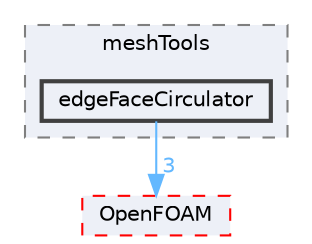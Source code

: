 digraph "src/meshTools/edgeFaceCirculator"
{
 // LATEX_PDF_SIZE
  bgcolor="transparent";
  edge [fontname=Helvetica,fontsize=10,labelfontname=Helvetica,labelfontsize=10];
  node [fontname=Helvetica,fontsize=10,shape=box,height=0.2,width=0.4];
  compound=true
  subgraph clusterdir_ae30ad0bef50cf391b24c614251bb9fd {
    graph [ bgcolor="#edf0f7", pencolor="grey50", label="meshTools", fontname=Helvetica,fontsize=10 style="filled,dashed", URL="dir_ae30ad0bef50cf391b24c614251bb9fd.html",tooltip=""]
  dir_128f2956519415e6097dd3d5915f8df1 [label="edgeFaceCirculator", fillcolor="#edf0f7", color="grey25", style="filled,bold", URL="dir_128f2956519415e6097dd3d5915f8df1.html",tooltip=""];
  }
  dir_c5473ff19b20e6ec4dfe5c310b3778a8 [label="OpenFOAM", fillcolor="#edf0f7", color="red", style="filled,dashed", URL="dir_c5473ff19b20e6ec4dfe5c310b3778a8.html",tooltip=""];
  dir_128f2956519415e6097dd3d5915f8df1->dir_c5473ff19b20e6ec4dfe5c310b3778a8 [headlabel="3", labeldistance=1.5 headhref="dir_001105_002695.html" href="dir_001105_002695.html" color="steelblue1" fontcolor="steelblue1"];
}
